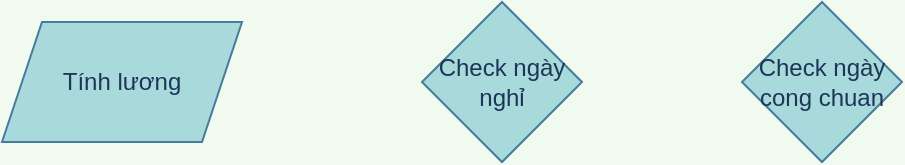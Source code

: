 <mxfile>
    <diagram id="Y0-vFx7HS234ckqrC0dv" name="Tính lương">
        <mxGraphModel dx="1114" dy="782" grid="1" gridSize="10" guides="1" tooltips="1" connect="1" arrows="1" fold="1" page="1" pageScale="1" pageWidth="850" pageHeight="1100" background="#F1FAEE" math="0" shadow="0">
            <root>
                <mxCell id="0"/>
                <mxCell id="1" parent="0"/>
                <mxCell id="WtwBoP9weukaYR-jeb1E-12" value="Tính lương" style="shape=parallelogram;perimeter=parallelogramPerimeter;whiteSpace=wrap;html=1;fixedSize=1;rounded=0;sketch=0;fontColor=#1D3557;strokeColor=#457B9D;fillColor=#A8DADC;" vertex="1" parent="1">
                    <mxGeometry x="70" y="520" width="120" height="60" as="geometry"/>
                </mxCell>
                <mxCell id="WtwBoP9weukaYR-jeb1E-13" value="Check ngày nghỉ" style="rhombus;whiteSpace=wrap;html=1;rounded=0;sketch=0;fontColor=#1D3557;strokeColor=#457B9D;fillColor=#A8DADC;" vertex="1" parent="1">
                    <mxGeometry x="280" y="510" width="80" height="80" as="geometry"/>
                </mxCell>
                <mxCell id="WtwBoP9weukaYR-jeb1E-14" value="Check ngày cong chuan" style="rhombus;whiteSpace=wrap;html=1;rounded=0;sketch=0;fontColor=#1D3557;strokeColor=#457B9D;fillColor=#A8DADC;" vertex="1" parent="1">
                    <mxGeometry x="440" y="510" width="80" height="80" as="geometry"/>
                </mxCell>
            </root>
        </mxGraphModel>
    </diagram>
    <diagram id="_t6dWS4cn0sGTFsQZ9tf" name="Page-2">
        <mxGraphModel dx="1114" dy="782" grid="1" gridSize="10" guides="1" tooltips="1" connect="1" arrows="1" fold="1" page="1" pageScale="1" pageWidth="850" pageHeight="1100" background="#F1FAEE" math="0" shadow="0">
            <root>
                <mxCell id="O0QHzRA843YUqYmrQPJ6-0"/>
                <mxCell id="O0QHzRA843YUqYmrQPJ6-1" parent="O0QHzRA843YUqYmrQPJ6-0"/>
                <mxCell id="O0QHzRA843YUqYmrQPJ6-18" value="Tinh luong" style="shape=parallelogram;perimeter=parallelogramPerimeter;whiteSpace=wrap;html=1;fixedSize=1;rounded=0;sketch=0;fontColor=#1D3557;strokeColor=#457B9D;fillColor=#A8DADC;" vertex="1" parent="O0QHzRA843YUqYmrQPJ6-1">
                    <mxGeometry x="80" y="560" width="120" height="60" as="geometry"/>
                </mxCell>
                <mxCell id="O0QHzRA843YUqYmrQPJ6-19" value="get ngay cong chuan tu position" style="rhombus;whiteSpace=wrap;html=1;rounded=0;sketch=0;fontColor=#1D3557;strokeColor=#457B9D;fillColor=#A8DADC;" vertex="1" parent="O0QHzRA843YUqYmrQPJ6-1">
                    <mxGeometry x="360" y="550" width="70" height="80" as="geometry"/>
                </mxCell>
            </root>
        </mxGraphModel>
    </diagram>
</mxfile>